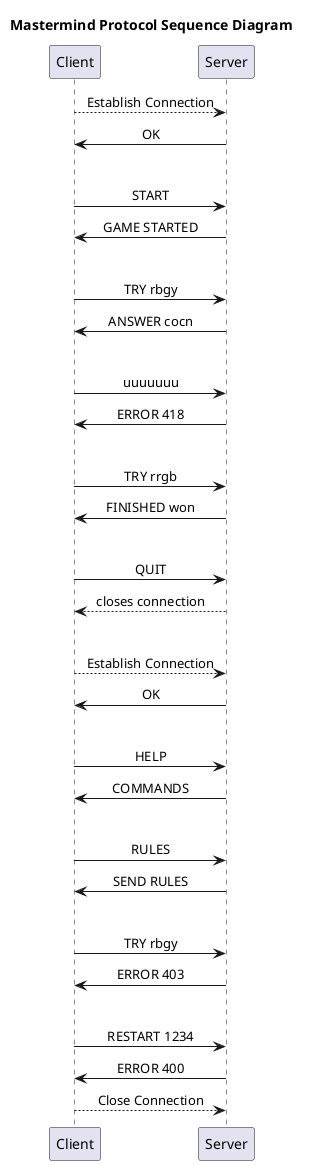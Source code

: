 @startuml
'https://plantuml.com/sequence-diagram

skinparam sequenceMessageAlign center

Title Mastermind Protocol Sequence Diagram

Client --> Server: Establish Connection
Server -> Client: OK

||30||

Client -> Server: START
Client <- Server: GAME STARTED

||30||

Client -> Server: TRY rbgy
Client <- Server: ANSWER cocn

||30||

Client -> Server: uuuuuuu
Client <- Server: ERROR 418

||30||

Client -> Server: TRY rrgb
Client <- Server: FINISHED won

||30||

Client -> Server: QUIT
Client <-- Server: closes connection

||30||

Client --> Server: Establish Connection
Client <- Server: OK

||30||

Client -> Server: HELP
Client <- Server: COMMANDS

||30||

Client -> Server: RULES
Client <- Server: SEND RULES

||30||

Client -> Server: TRY rbgy
Client <- Server: ERROR 403

||30||

Client -> Server: RESTART 1234
Client <- Server: ERROR 400
Client --> Server: Close Connection

@enduml